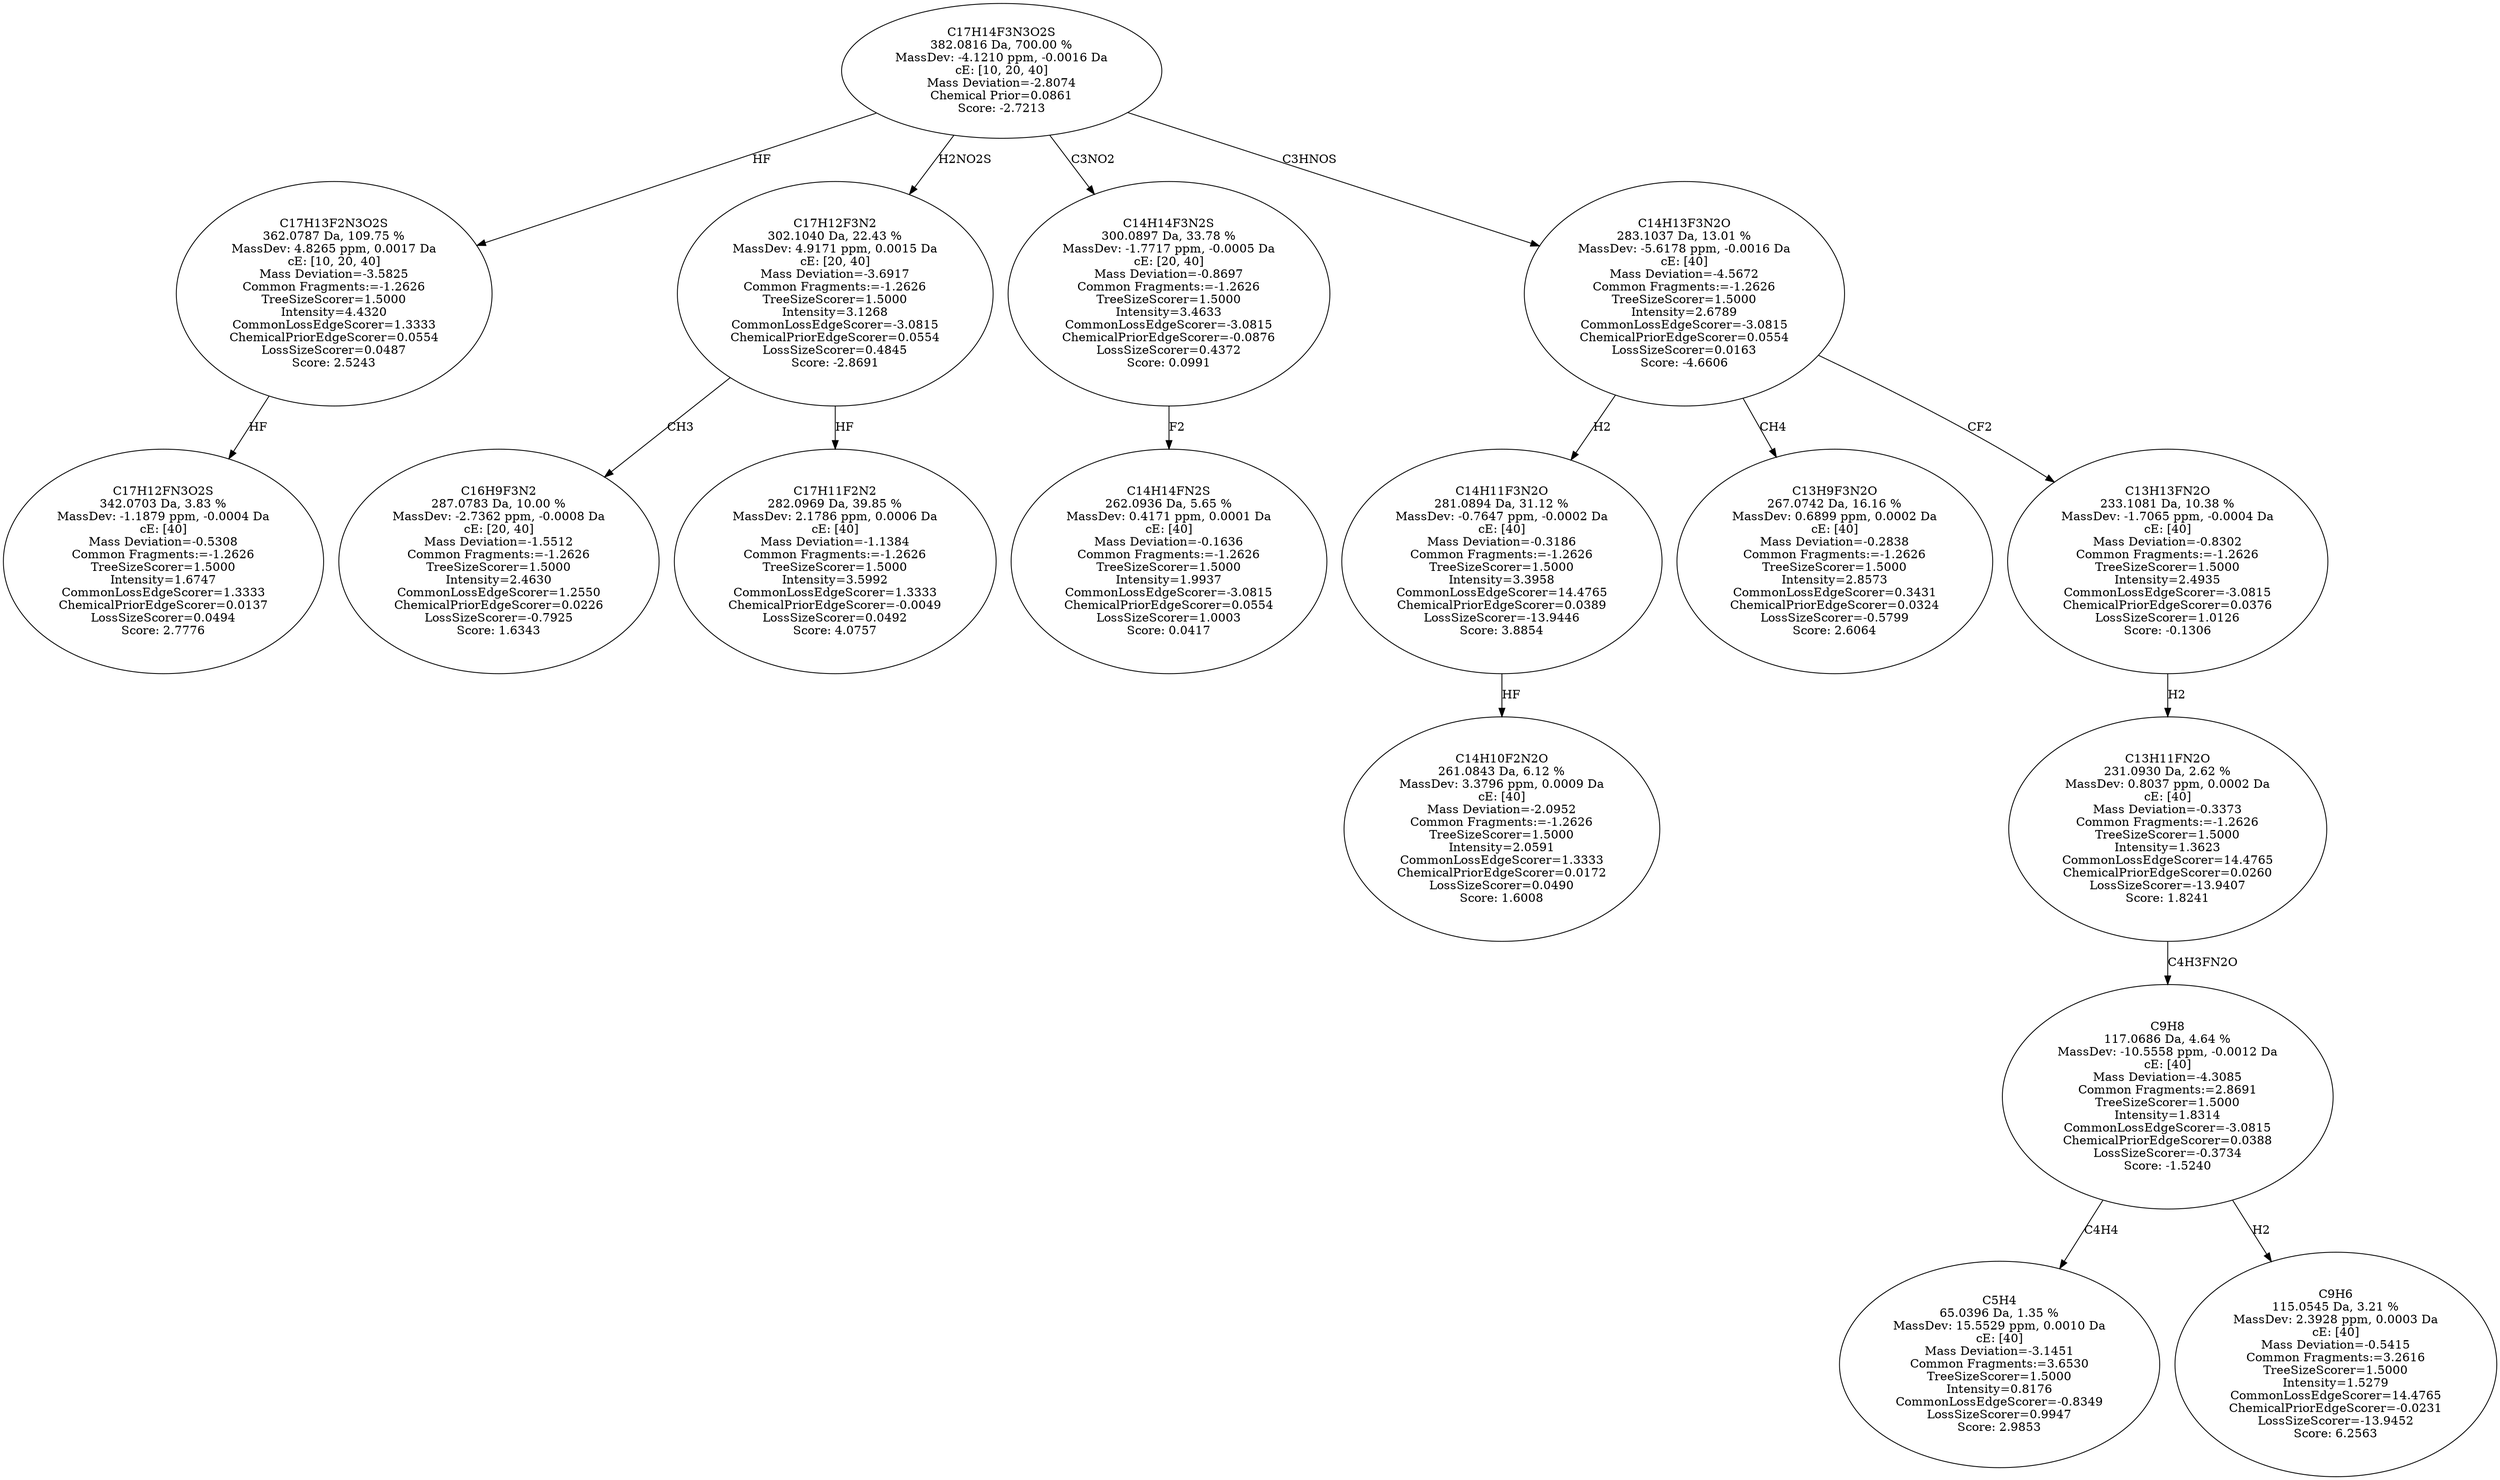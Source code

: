 strict digraph {
v1 [label="C17H12FN3O2S\n342.0703 Da, 3.83 %\nMassDev: -1.1879 ppm, -0.0004 Da\ncE: [40]\nMass Deviation=-0.5308\nCommon Fragments:=-1.2626\nTreeSizeScorer=1.5000\nIntensity=1.6747\nCommonLossEdgeScorer=1.3333\nChemicalPriorEdgeScorer=0.0137\nLossSizeScorer=0.0494\nScore: 2.7776"];
v2 [label="C17H13F2N3O2S\n362.0787 Da, 109.75 %\nMassDev: 4.8265 ppm, 0.0017 Da\ncE: [10, 20, 40]\nMass Deviation=-3.5825\nCommon Fragments:=-1.2626\nTreeSizeScorer=1.5000\nIntensity=4.4320\nCommonLossEdgeScorer=1.3333\nChemicalPriorEdgeScorer=0.0554\nLossSizeScorer=0.0487\nScore: 2.5243"];
v3 [label="C16H9F3N2\n287.0783 Da, 10.00 %\nMassDev: -2.7362 ppm, -0.0008 Da\ncE: [20, 40]\nMass Deviation=-1.5512\nCommon Fragments:=-1.2626\nTreeSizeScorer=1.5000\nIntensity=2.4630\nCommonLossEdgeScorer=1.2550\nChemicalPriorEdgeScorer=0.0226\nLossSizeScorer=-0.7925\nScore: 1.6343"];
v4 [label="C17H11F2N2\n282.0969 Da, 39.85 %\nMassDev: 2.1786 ppm, 0.0006 Da\ncE: [40]\nMass Deviation=-1.1384\nCommon Fragments:=-1.2626\nTreeSizeScorer=1.5000\nIntensity=3.5992\nCommonLossEdgeScorer=1.3333\nChemicalPriorEdgeScorer=-0.0049\nLossSizeScorer=0.0492\nScore: 4.0757"];
v5 [label="C17H12F3N2\n302.1040 Da, 22.43 %\nMassDev: 4.9171 ppm, 0.0015 Da\ncE: [20, 40]\nMass Deviation=-3.6917\nCommon Fragments:=-1.2626\nTreeSizeScorer=1.5000\nIntensity=3.1268\nCommonLossEdgeScorer=-3.0815\nChemicalPriorEdgeScorer=0.0554\nLossSizeScorer=0.4845\nScore: -2.8691"];
v6 [label="C14H14FN2S\n262.0936 Da, 5.65 %\nMassDev: 0.4171 ppm, 0.0001 Da\ncE: [40]\nMass Deviation=-0.1636\nCommon Fragments:=-1.2626\nTreeSizeScorer=1.5000\nIntensity=1.9937\nCommonLossEdgeScorer=-3.0815\nChemicalPriorEdgeScorer=0.0554\nLossSizeScorer=1.0003\nScore: 0.0417"];
v7 [label="C14H14F3N2S\n300.0897 Da, 33.78 %\nMassDev: -1.7717 ppm, -0.0005 Da\ncE: [20, 40]\nMass Deviation=-0.8697\nCommon Fragments:=-1.2626\nTreeSizeScorer=1.5000\nIntensity=3.4633\nCommonLossEdgeScorer=-3.0815\nChemicalPriorEdgeScorer=-0.0876\nLossSizeScorer=0.4372\nScore: 0.0991"];
v8 [label="C14H10F2N2O\n261.0843 Da, 6.12 %\nMassDev: 3.3796 ppm, 0.0009 Da\ncE: [40]\nMass Deviation=-2.0952\nCommon Fragments:=-1.2626\nTreeSizeScorer=1.5000\nIntensity=2.0591\nCommonLossEdgeScorer=1.3333\nChemicalPriorEdgeScorer=0.0172\nLossSizeScorer=0.0490\nScore: 1.6008"];
v9 [label="C14H11F3N2O\n281.0894 Da, 31.12 %\nMassDev: -0.7647 ppm, -0.0002 Da\ncE: [40]\nMass Deviation=-0.3186\nCommon Fragments:=-1.2626\nTreeSizeScorer=1.5000\nIntensity=3.3958\nCommonLossEdgeScorer=14.4765\nChemicalPriorEdgeScorer=0.0389\nLossSizeScorer=-13.9446\nScore: 3.8854"];
v10 [label="C13H9F3N2O\n267.0742 Da, 16.16 %\nMassDev: 0.6899 ppm, 0.0002 Da\ncE: [40]\nMass Deviation=-0.2838\nCommon Fragments:=-1.2626\nTreeSizeScorer=1.5000\nIntensity=2.8573\nCommonLossEdgeScorer=0.3431\nChemicalPriorEdgeScorer=0.0324\nLossSizeScorer=-0.5799\nScore: 2.6064"];
v11 [label="C5H4\n65.0396 Da, 1.35 %\nMassDev: 15.5529 ppm, 0.0010 Da\ncE: [40]\nMass Deviation=-3.1451\nCommon Fragments:=3.6530\nTreeSizeScorer=1.5000\nIntensity=0.8176\nCommonLossEdgeScorer=-0.8349\nLossSizeScorer=0.9947\nScore: 2.9853"];
v12 [label="C9H6\n115.0545 Da, 3.21 %\nMassDev: 2.3928 ppm, 0.0003 Da\ncE: [40]\nMass Deviation=-0.5415\nCommon Fragments:=3.2616\nTreeSizeScorer=1.5000\nIntensity=1.5279\nCommonLossEdgeScorer=14.4765\nChemicalPriorEdgeScorer=-0.0231\nLossSizeScorer=-13.9452\nScore: 6.2563"];
v13 [label="C9H8\n117.0686 Da, 4.64 %\nMassDev: -10.5558 ppm, -0.0012 Da\ncE: [40]\nMass Deviation=-4.3085\nCommon Fragments:=2.8691\nTreeSizeScorer=1.5000\nIntensity=1.8314\nCommonLossEdgeScorer=-3.0815\nChemicalPriorEdgeScorer=0.0388\nLossSizeScorer=-0.3734\nScore: -1.5240"];
v14 [label="C13H11FN2O\n231.0930 Da, 2.62 %\nMassDev: 0.8037 ppm, 0.0002 Da\ncE: [40]\nMass Deviation=-0.3373\nCommon Fragments:=-1.2626\nTreeSizeScorer=1.5000\nIntensity=1.3623\nCommonLossEdgeScorer=14.4765\nChemicalPriorEdgeScorer=0.0260\nLossSizeScorer=-13.9407\nScore: 1.8241"];
v15 [label="C13H13FN2O\n233.1081 Da, 10.38 %\nMassDev: -1.7065 ppm, -0.0004 Da\ncE: [40]\nMass Deviation=-0.8302\nCommon Fragments:=-1.2626\nTreeSizeScorer=1.5000\nIntensity=2.4935\nCommonLossEdgeScorer=-3.0815\nChemicalPriorEdgeScorer=0.0376\nLossSizeScorer=1.0126\nScore: -0.1306"];
v16 [label="C14H13F3N2O\n283.1037 Da, 13.01 %\nMassDev: -5.6178 ppm, -0.0016 Da\ncE: [40]\nMass Deviation=-4.5672\nCommon Fragments:=-1.2626\nTreeSizeScorer=1.5000\nIntensity=2.6789\nCommonLossEdgeScorer=-3.0815\nChemicalPriorEdgeScorer=0.0554\nLossSizeScorer=0.0163\nScore: -4.6606"];
v17 [label="C17H14F3N3O2S\n382.0816 Da, 700.00 %\nMassDev: -4.1210 ppm, -0.0016 Da\ncE: [10, 20, 40]\nMass Deviation=-2.8074\nChemical Prior=0.0861\nScore: -2.7213"];
v2 -> v1 [label="HF"];
v17 -> v2 [label="HF"];
v5 -> v3 [label="CH3"];
v5 -> v4 [label="HF"];
v17 -> v5 [label="H2NO2S"];
v7 -> v6 [label="F2"];
v17 -> v7 [label="C3NO2"];
v9 -> v8 [label="HF"];
v16 -> v9 [label="H2"];
v16 -> v10 [label="CH4"];
v13 -> v11 [label="C4H4"];
v13 -> v12 [label="H2"];
v14 -> v13 [label="C4H3FN2O"];
v15 -> v14 [label="H2"];
v16 -> v15 [label="CF2"];
v17 -> v16 [label="C3HNOS"];
}
